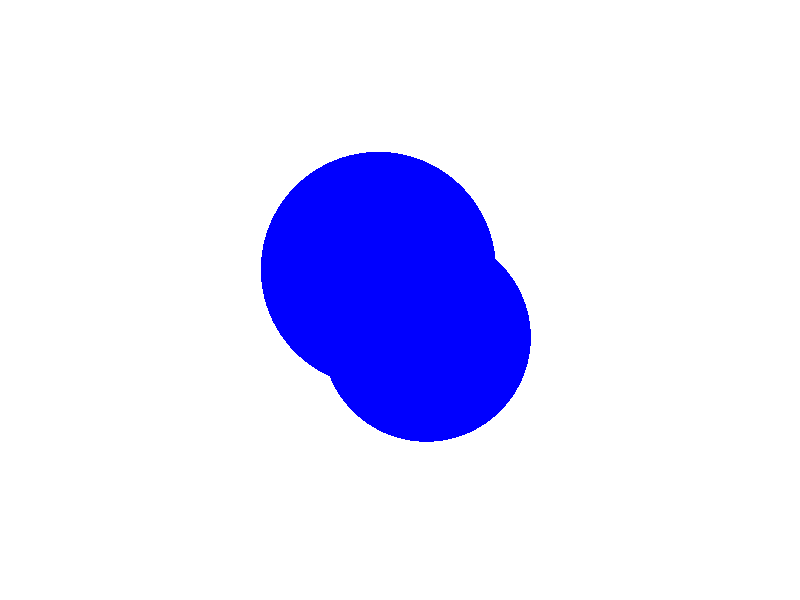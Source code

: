 #version 3.7;
#include "shapes.inc"
background {color rgb<1.000000,1.000000,1.000000>}
camera {
perspective
right x*image_width/image_height
location <3.962000, 4.827000, -5.270000>
look_at <0.500000, 0.500000, 0.500000>
angle 25.000000
sky <0.000000, 1.000000, 0.000000>
}
light_source { <3.962000, 4.827000, -5.270000> rgb<1.000000, 1.000000, 1.000000> shadowless}

global_settings { assumed_gamma 2.2 }
union {

#declare crystal1 =
  texture { pigment { rgbt <0.000000,0.000000,1.000000,0.000000> } finish {ambient 0.600000 diffuse 0.600000 reflection 0.000000} }
#declare crystal1edge =
  texture { pigment { rgbt <0.000000,0.000000,0.000000,0.004924> } finish {ambient 0.600000 diffuse 0.600000 reflection 0.000000} }
    sphere {< 0.575190123292765, 0.606939459016951, 0.265129978072642>,
               0.471839943273485
    texture { crystal1 }
  }
#declare crystal2 =
  texture { pigment { rgbt <0.000000,0.000000,1.000000,0.000000> } finish {ambient 0.600000 diffuse 0.600000 reflection 0.000000} }
#declare crystal2edge =
  texture { pigment { rgbt <0.000000,0.000000,0.000000,0.004924> } finish {ambient 0.600000 diffuse 0.600000 reflection 0.000000} }
    sphere {< 0.440917177254907, 0.415969214773683, 0.684555939875756>,
               0.511322091455207
    texture { crystal2 }
  }
rotate<-90,  0,  0>
scale <  1,  1, -1>
}
